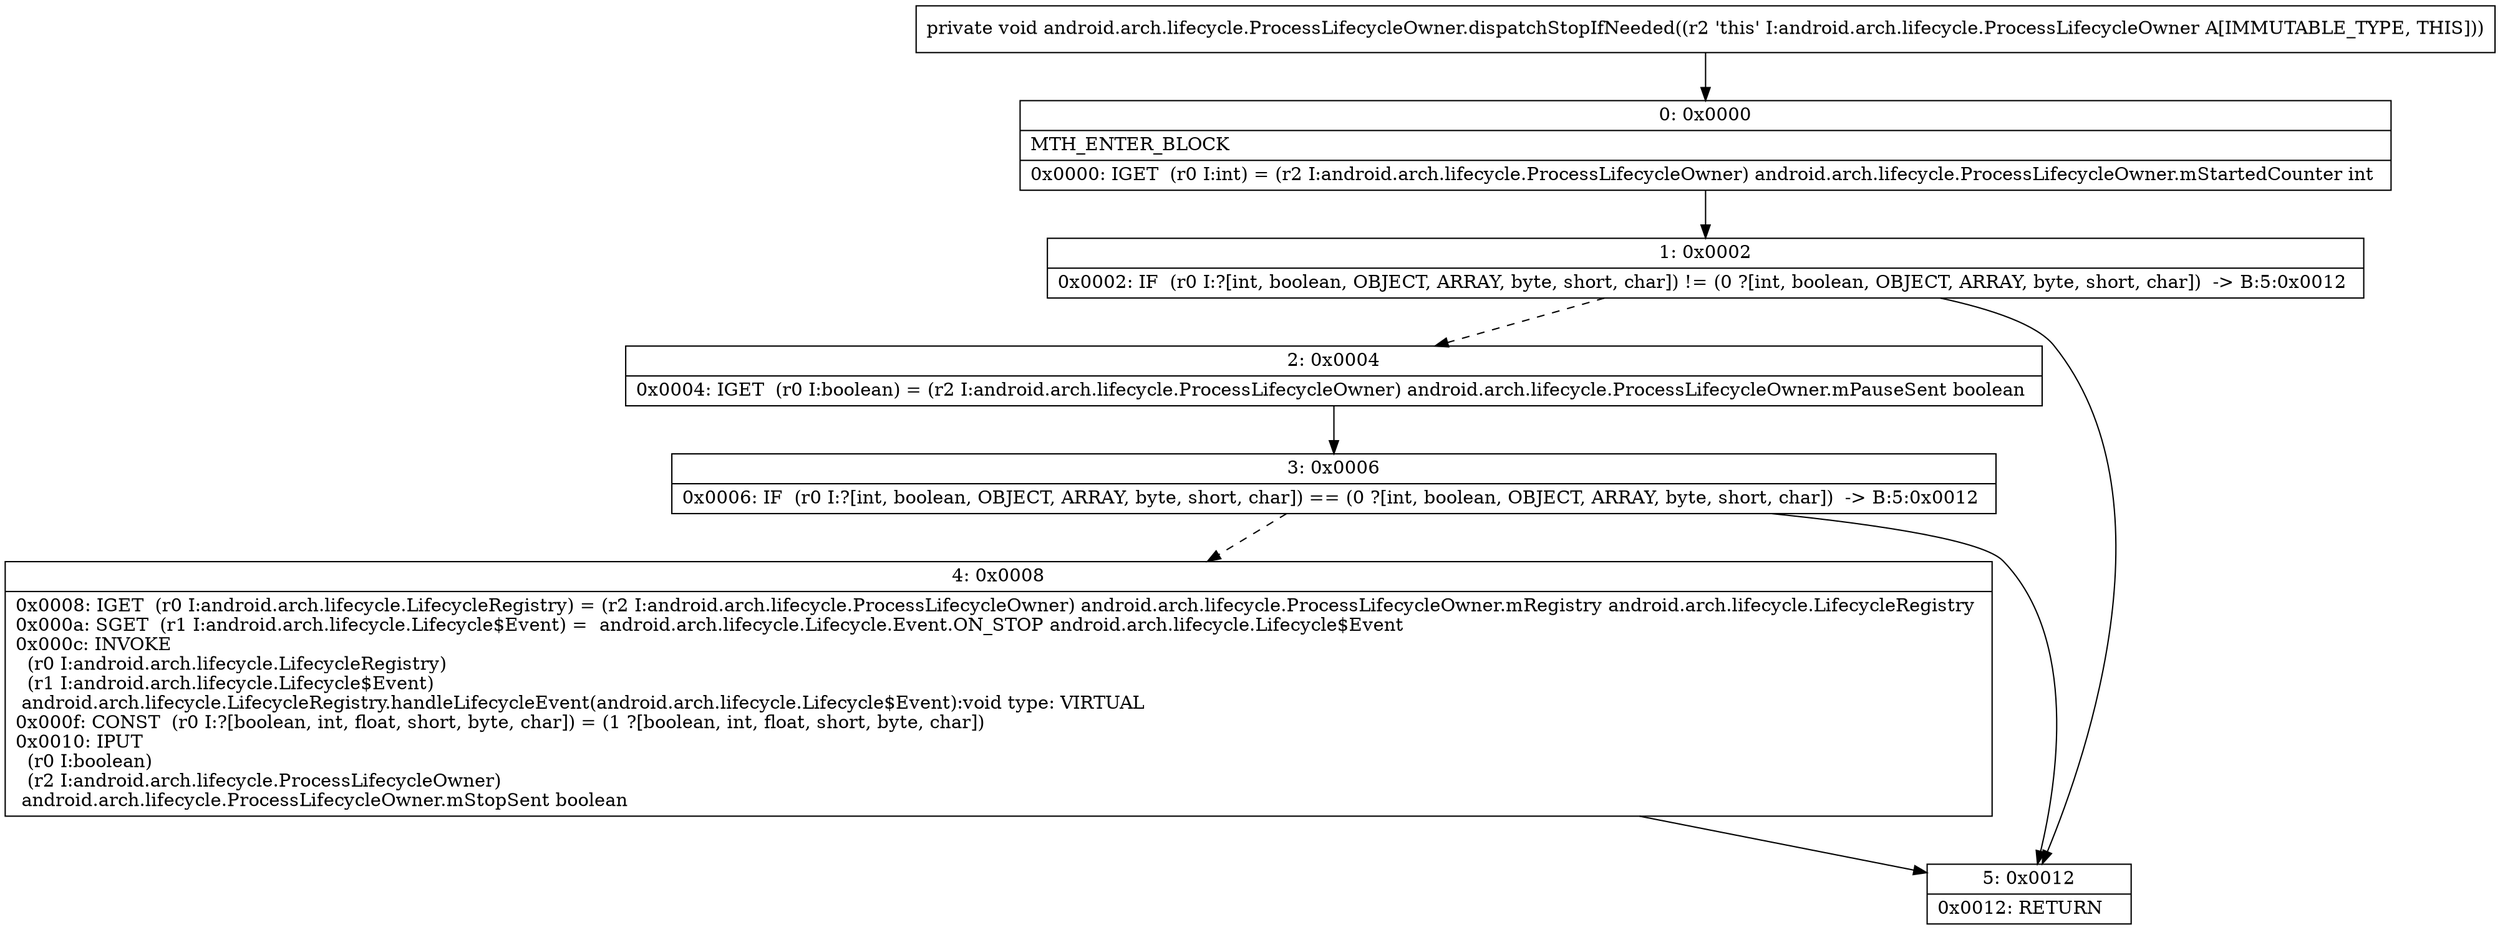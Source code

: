 digraph "CFG forandroid.arch.lifecycle.ProcessLifecycleOwner.dispatchStopIfNeeded()V" {
Node_0 [shape=record,label="{0\:\ 0x0000|MTH_ENTER_BLOCK\l|0x0000: IGET  (r0 I:int) = (r2 I:android.arch.lifecycle.ProcessLifecycleOwner) android.arch.lifecycle.ProcessLifecycleOwner.mStartedCounter int \l}"];
Node_1 [shape=record,label="{1\:\ 0x0002|0x0002: IF  (r0 I:?[int, boolean, OBJECT, ARRAY, byte, short, char]) != (0 ?[int, boolean, OBJECT, ARRAY, byte, short, char])  \-\> B:5:0x0012 \l}"];
Node_2 [shape=record,label="{2\:\ 0x0004|0x0004: IGET  (r0 I:boolean) = (r2 I:android.arch.lifecycle.ProcessLifecycleOwner) android.arch.lifecycle.ProcessLifecycleOwner.mPauseSent boolean \l}"];
Node_3 [shape=record,label="{3\:\ 0x0006|0x0006: IF  (r0 I:?[int, boolean, OBJECT, ARRAY, byte, short, char]) == (0 ?[int, boolean, OBJECT, ARRAY, byte, short, char])  \-\> B:5:0x0012 \l}"];
Node_4 [shape=record,label="{4\:\ 0x0008|0x0008: IGET  (r0 I:android.arch.lifecycle.LifecycleRegistry) = (r2 I:android.arch.lifecycle.ProcessLifecycleOwner) android.arch.lifecycle.ProcessLifecycleOwner.mRegistry android.arch.lifecycle.LifecycleRegistry \l0x000a: SGET  (r1 I:android.arch.lifecycle.Lifecycle$Event) =  android.arch.lifecycle.Lifecycle.Event.ON_STOP android.arch.lifecycle.Lifecycle$Event \l0x000c: INVOKE  \l  (r0 I:android.arch.lifecycle.LifecycleRegistry)\l  (r1 I:android.arch.lifecycle.Lifecycle$Event)\l android.arch.lifecycle.LifecycleRegistry.handleLifecycleEvent(android.arch.lifecycle.Lifecycle$Event):void type: VIRTUAL \l0x000f: CONST  (r0 I:?[boolean, int, float, short, byte, char]) = (1 ?[boolean, int, float, short, byte, char]) \l0x0010: IPUT  \l  (r0 I:boolean)\l  (r2 I:android.arch.lifecycle.ProcessLifecycleOwner)\l android.arch.lifecycle.ProcessLifecycleOwner.mStopSent boolean \l}"];
Node_5 [shape=record,label="{5\:\ 0x0012|0x0012: RETURN   \l}"];
MethodNode[shape=record,label="{private void android.arch.lifecycle.ProcessLifecycleOwner.dispatchStopIfNeeded((r2 'this' I:android.arch.lifecycle.ProcessLifecycleOwner A[IMMUTABLE_TYPE, THIS])) }"];
MethodNode -> Node_0;
Node_0 -> Node_1;
Node_1 -> Node_2[style=dashed];
Node_1 -> Node_5;
Node_2 -> Node_3;
Node_3 -> Node_4[style=dashed];
Node_3 -> Node_5;
Node_4 -> Node_5;
}

